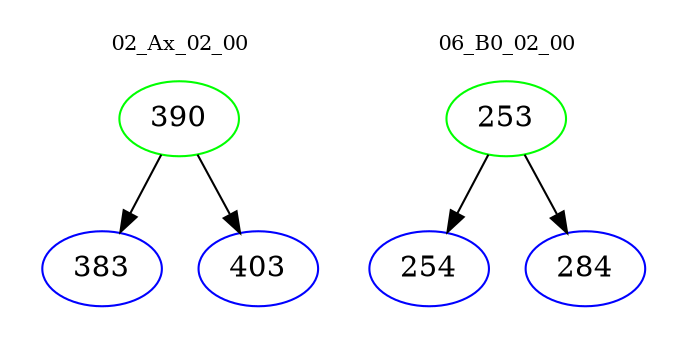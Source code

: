 digraph{
subgraph cluster_0 {
color = white
label = "02_Ax_02_00";
fontsize=10;
T0_390 [label="390", color="green"]
T0_390 -> T0_383 [color="black"]
T0_383 [label="383", color="blue"]
T0_390 -> T0_403 [color="black"]
T0_403 [label="403", color="blue"]
}
subgraph cluster_1 {
color = white
label = "06_B0_02_00";
fontsize=10;
T1_253 [label="253", color="green"]
T1_253 -> T1_254 [color="black"]
T1_254 [label="254", color="blue"]
T1_253 -> T1_284 [color="black"]
T1_284 [label="284", color="blue"]
}
}
